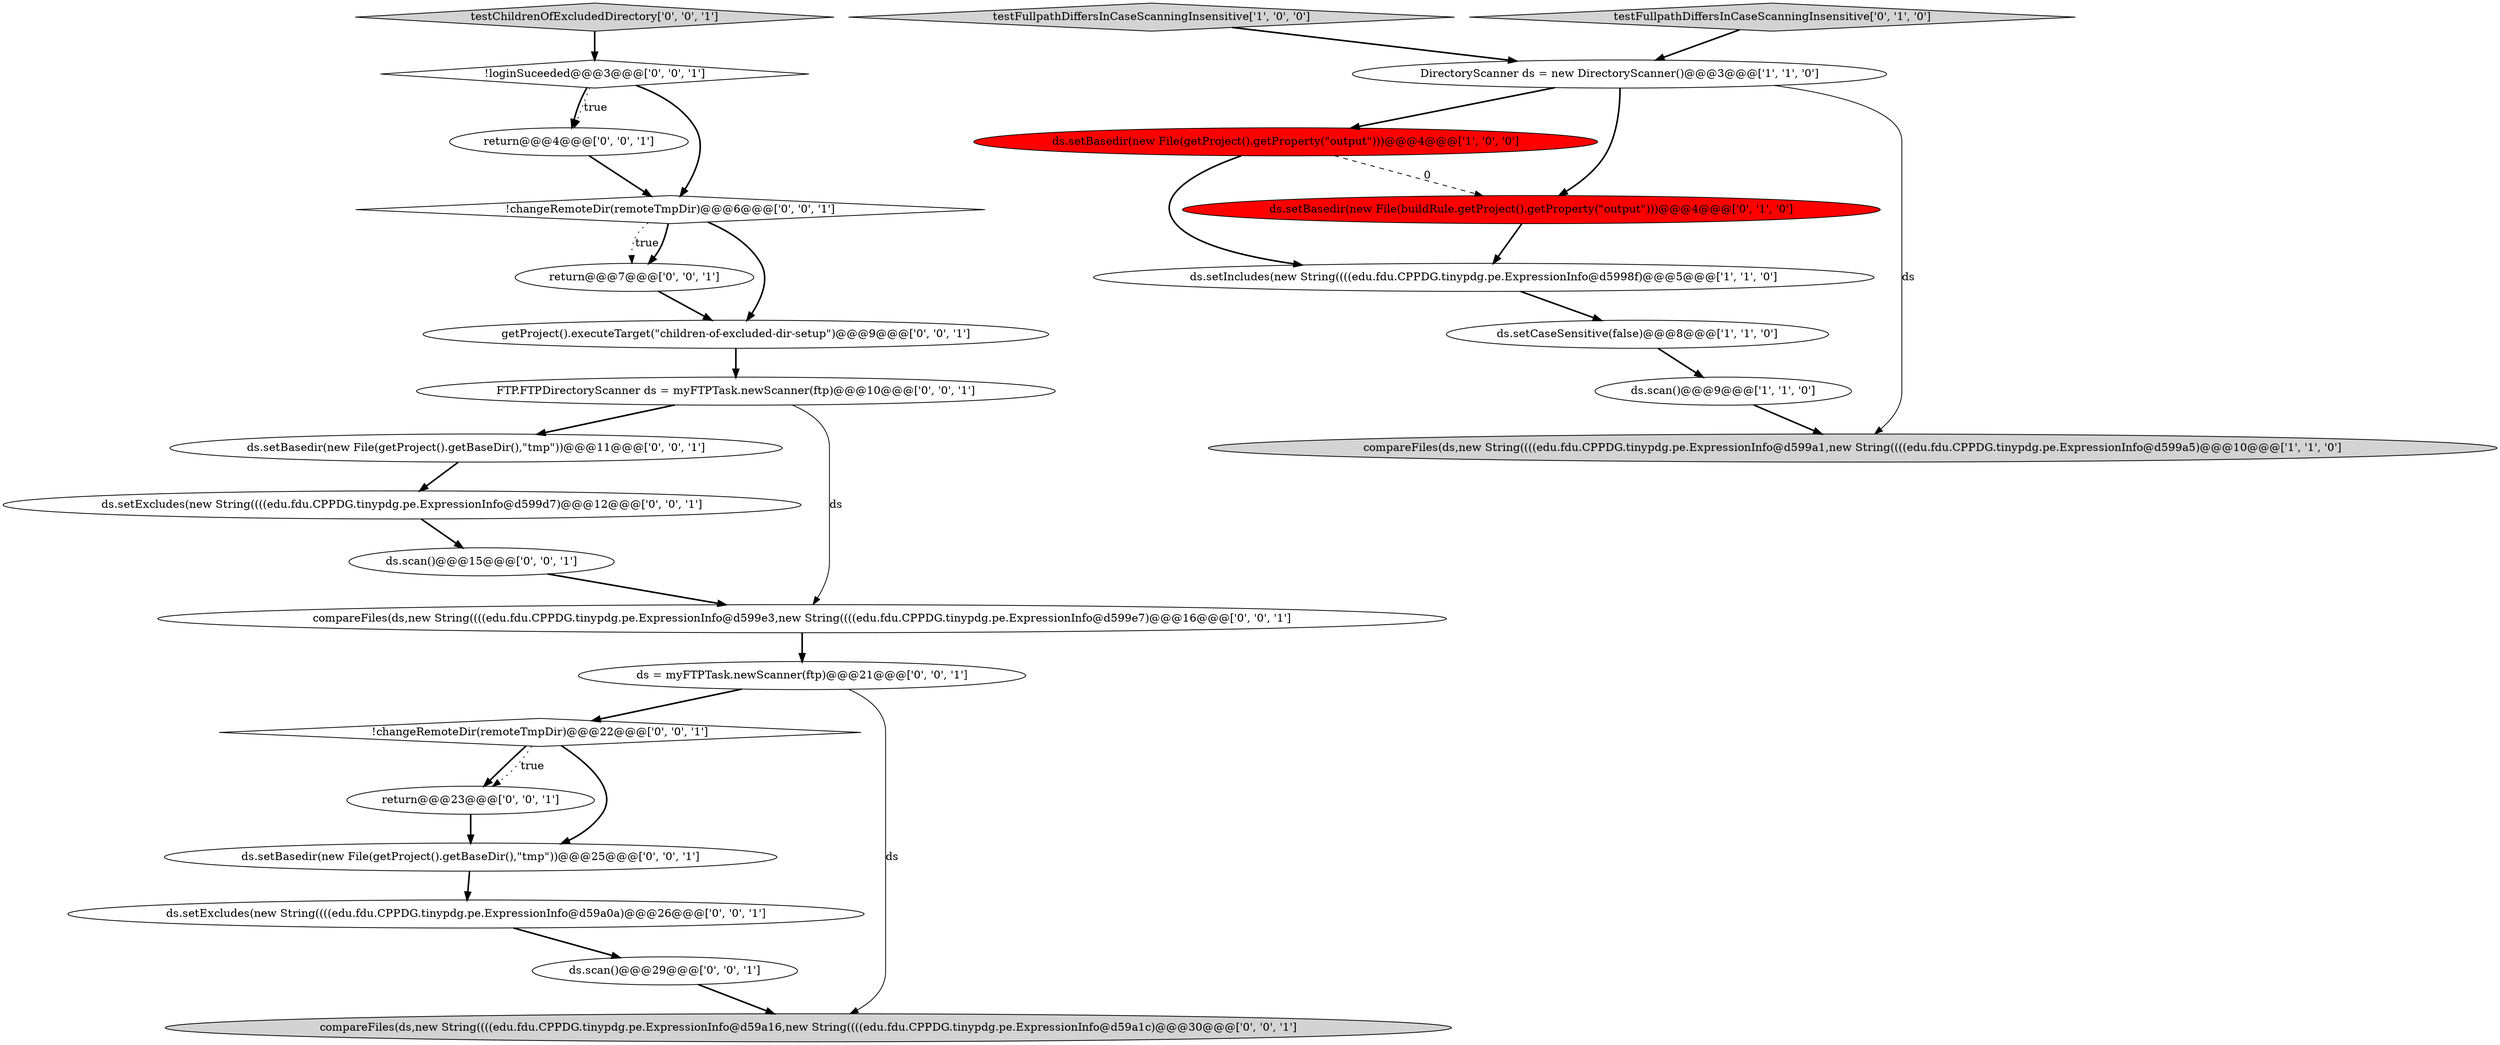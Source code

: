 digraph {
24 [style = filled, label = "!changeRemoteDir(remoteTmpDir)@@@22@@@['0', '0', '1']", fillcolor = white, shape = diamond image = "AAA0AAABBB3BBB"];
23 [style = filled, label = "return@@@4@@@['0', '0', '1']", fillcolor = white, shape = ellipse image = "AAA0AAABBB3BBB"];
3 [style = filled, label = "DirectoryScanner ds = new DirectoryScanner()@@@3@@@['1', '1', '0']", fillcolor = white, shape = ellipse image = "AAA0AAABBB1BBB"];
2 [style = filled, label = "testFullpathDiffersInCaseScanningInsensitive['1', '0', '0']", fillcolor = lightgray, shape = diamond image = "AAA0AAABBB1BBB"];
0 [style = filled, label = "ds.setBasedir(new File(getProject().getProperty(\"output\")))@@@4@@@['1', '0', '0']", fillcolor = red, shape = ellipse image = "AAA1AAABBB1BBB"];
12 [style = filled, label = "ds.scan()@@@29@@@['0', '0', '1']", fillcolor = white, shape = ellipse image = "AAA0AAABBB3BBB"];
20 [style = filled, label = "ds.setBasedir(new File(getProject().getBaseDir(),\"tmp\"))@@@11@@@['0', '0', '1']", fillcolor = white, shape = ellipse image = "AAA0AAABBB3BBB"];
26 [style = filled, label = "compareFiles(ds,new String((((edu.fdu.CPPDG.tinypdg.pe.ExpressionInfo@d599e3,new String((((edu.fdu.CPPDG.tinypdg.pe.ExpressionInfo@d599e7)@@@16@@@['0', '0', '1']", fillcolor = white, shape = ellipse image = "AAA0AAABBB3BBB"];
9 [style = filled, label = "!loginSuceeded@@@3@@@['0', '0', '1']", fillcolor = white, shape = diamond image = "AAA0AAABBB3BBB"];
15 [style = filled, label = "ds.setExcludes(new String((((edu.fdu.CPPDG.tinypdg.pe.ExpressionInfo@d59a0a)@@@26@@@['0', '0', '1']", fillcolor = white, shape = ellipse image = "AAA0AAABBB3BBB"];
17 [style = filled, label = "return@@@7@@@['0', '0', '1']", fillcolor = white, shape = ellipse image = "AAA0AAABBB3BBB"];
1 [style = filled, label = "ds.setIncludes(new String((((edu.fdu.CPPDG.tinypdg.pe.ExpressionInfo@d5998f)@@@5@@@['1', '1', '0']", fillcolor = white, shape = ellipse image = "AAA0AAABBB1BBB"];
11 [style = filled, label = "compareFiles(ds,new String((((edu.fdu.CPPDG.tinypdg.pe.ExpressionInfo@d59a16,new String((((edu.fdu.CPPDG.tinypdg.pe.ExpressionInfo@d59a1c)@@@30@@@['0', '0', '1']", fillcolor = lightgray, shape = ellipse image = "AAA0AAABBB3BBB"];
6 [style = filled, label = "ds.setCaseSensitive(false)@@@8@@@['1', '1', '0']", fillcolor = white, shape = ellipse image = "AAA0AAABBB1BBB"];
10 [style = filled, label = "ds.scan()@@@15@@@['0', '0', '1']", fillcolor = white, shape = ellipse image = "AAA0AAABBB3BBB"];
18 [style = filled, label = "FTP.FTPDirectoryScanner ds = myFTPTask.newScanner(ftp)@@@10@@@['0', '0', '1']", fillcolor = white, shape = ellipse image = "AAA0AAABBB3BBB"];
8 [style = filled, label = "testFullpathDiffersInCaseScanningInsensitive['0', '1', '0']", fillcolor = lightgray, shape = diamond image = "AAA0AAABBB2BBB"];
14 [style = filled, label = "ds = myFTPTask.newScanner(ftp)@@@21@@@['0', '0', '1']", fillcolor = white, shape = ellipse image = "AAA0AAABBB3BBB"];
5 [style = filled, label = "ds.scan()@@@9@@@['1', '1', '0']", fillcolor = white, shape = ellipse image = "AAA0AAABBB1BBB"];
19 [style = filled, label = "!changeRemoteDir(remoteTmpDir)@@@6@@@['0', '0', '1']", fillcolor = white, shape = diamond image = "AAA0AAABBB3BBB"];
21 [style = filled, label = "return@@@23@@@['0', '0', '1']", fillcolor = white, shape = ellipse image = "AAA0AAABBB3BBB"];
25 [style = filled, label = "ds.setBasedir(new File(getProject().getBaseDir(),\"tmp\"))@@@25@@@['0', '0', '1']", fillcolor = white, shape = ellipse image = "AAA0AAABBB3BBB"];
22 [style = filled, label = "ds.setExcludes(new String((((edu.fdu.CPPDG.tinypdg.pe.ExpressionInfo@d599d7)@@@12@@@['0', '0', '1']", fillcolor = white, shape = ellipse image = "AAA0AAABBB3BBB"];
13 [style = filled, label = "getProject().executeTarget(\"children-of-excluded-dir-setup\")@@@9@@@['0', '0', '1']", fillcolor = white, shape = ellipse image = "AAA0AAABBB3BBB"];
16 [style = filled, label = "testChildrenOfExcludedDirectory['0', '0', '1']", fillcolor = lightgray, shape = diamond image = "AAA0AAABBB3BBB"];
7 [style = filled, label = "ds.setBasedir(new File(buildRule.getProject().getProperty(\"output\")))@@@4@@@['0', '1', '0']", fillcolor = red, shape = ellipse image = "AAA1AAABBB2BBB"];
4 [style = filled, label = "compareFiles(ds,new String((((edu.fdu.CPPDG.tinypdg.pe.ExpressionInfo@d599a1,new String((((edu.fdu.CPPDG.tinypdg.pe.ExpressionInfo@d599a5)@@@10@@@['1', '1', '0']", fillcolor = lightgray, shape = ellipse image = "AAA0AAABBB1BBB"];
14->24 [style = bold, label=""];
7->1 [style = bold, label=""];
19->17 [style = dotted, label="true"];
2->3 [style = bold, label=""];
8->3 [style = bold, label=""];
12->11 [style = bold, label=""];
26->14 [style = bold, label=""];
10->26 [style = bold, label=""];
19->17 [style = bold, label=""];
21->25 [style = bold, label=""];
3->4 [style = solid, label="ds"];
3->0 [style = bold, label=""];
20->22 [style = bold, label=""];
9->23 [style = bold, label=""];
6->5 [style = bold, label=""];
18->20 [style = bold, label=""];
1->6 [style = bold, label=""];
19->13 [style = bold, label=""];
18->26 [style = solid, label="ds"];
14->11 [style = solid, label="ds"];
3->7 [style = bold, label=""];
24->21 [style = bold, label=""];
9->23 [style = dotted, label="true"];
0->1 [style = bold, label=""];
24->25 [style = bold, label=""];
23->19 [style = bold, label=""];
5->4 [style = bold, label=""];
22->10 [style = bold, label=""];
25->15 [style = bold, label=""];
9->19 [style = bold, label=""];
17->13 [style = bold, label=""];
15->12 [style = bold, label=""];
0->7 [style = dashed, label="0"];
24->21 [style = dotted, label="true"];
16->9 [style = bold, label=""];
13->18 [style = bold, label=""];
}
